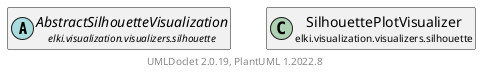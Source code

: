 @startuml
    remove .*\.(Instance|Par|Parameterizer|Factory)$
    set namespaceSeparator none
    hide empty fields
    hide empty methods

    class "<size:14>SilhouettePlotVisualizer.Instance\n<size:10>elki.visualization.visualizers.silhouette" as elki.visualization.visualizers.silhouette.SilhouettePlotVisualizer.Instance [[SilhouettePlotVisualizer.Instance.html]] {
        +Instance(VisualizerContext, VisualizationTask, VisualizationPlot, double, double, Projection)
        +fullRedraw(): void
    }

    abstract class "<size:14>AbstractSilhouetteVisualization\n<size:10>elki.visualization.visualizers.silhouette" as elki.visualization.visualizers.silhouette.AbstractSilhouetteVisualization [[AbstractSilhouetteVisualization.html]]
    class "<size:14>SilhouettePlotVisualizer\n<size:10>elki.visualization.visualizers.silhouette" as elki.visualization.visualizers.silhouette.SilhouettePlotVisualizer [[SilhouettePlotVisualizer.html]]

    elki.visualization.visualizers.silhouette.AbstractSilhouetteVisualization <|-- elki.visualization.visualizers.silhouette.SilhouettePlotVisualizer.Instance
    elki.visualization.visualizers.silhouette.SilhouettePlotVisualizer +-- elki.visualization.visualizers.silhouette.SilhouettePlotVisualizer.Instance

    center footer UMLDoclet 2.0.19, PlantUML 1.2022.8
@enduml
